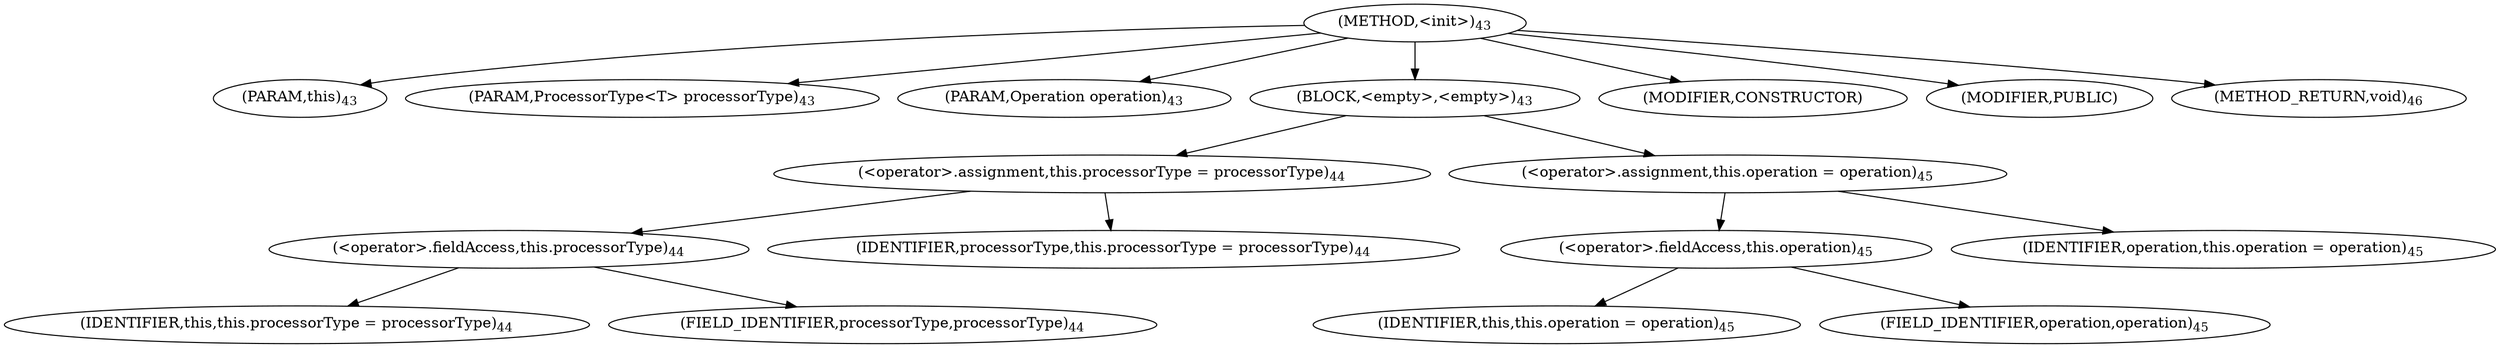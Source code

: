 digraph "&lt;init&gt;" {  
"71" [label = <(METHOD,&lt;init&gt;)<SUB>43</SUB>> ]
"18" [label = <(PARAM,this)<SUB>43</SUB>> ]
"72" [label = <(PARAM,ProcessorType&lt;T&gt; processorType)<SUB>43</SUB>> ]
"73" [label = <(PARAM,Operation operation)<SUB>43</SUB>> ]
"74" [label = <(BLOCK,&lt;empty&gt;,&lt;empty&gt;)<SUB>43</SUB>> ]
"75" [label = <(&lt;operator&gt;.assignment,this.processorType = processorType)<SUB>44</SUB>> ]
"76" [label = <(&lt;operator&gt;.fieldAccess,this.processorType)<SUB>44</SUB>> ]
"17" [label = <(IDENTIFIER,this,this.processorType = processorType)<SUB>44</SUB>> ]
"77" [label = <(FIELD_IDENTIFIER,processorType,processorType)<SUB>44</SUB>> ]
"78" [label = <(IDENTIFIER,processorType,this.processorType = processorType)<SUB>44</SUB>> ]
"79" [label = <(&lt;operator&gt;.assignment,this.operation = operation)<SUB>45</SUB>> ]
"80" [label = <(&lt;operator&gt;.fieldAccess,this.operation)<SUB>45</SUB>> ]
"19" [label = <(IDENTIFIER,this,this.operation = operation)<SUB>45</SUB>> ]
"81" [label = <(FIELD_IDENTIFIER,operation,operation)<SUB>45</SUB>> ]
"82" [label = <(IDENTIFIER,operation,this.operation = operation)<SUB>45</SUB>> ]
"83" [label = <(MODIFIER,CONSTRUCTOR)> ]
"84" [label = <(MODIFIER,PUBLIC)> ]
"85" [label = <(METHOD_RETURN,void)<SUB>46</SUB>> ]
  "71" -> "18" 
  "71" -> "72" 
  "71" -> "73" 
  "71" -> "74" 
  "71" -> "83" 
  "71" -> "84" 
  "71" -> "85" 
  "74" -> "75" 
  "74" -> "79" 
  "75" -> "76" 
  "75" -> "78" 
  "76" -> "17" 
  "76" -> "77" 
  "79" -> "80" 
  "79" -> "82" 
  "80" -> "19" 
  "80" -> "81" 
}
